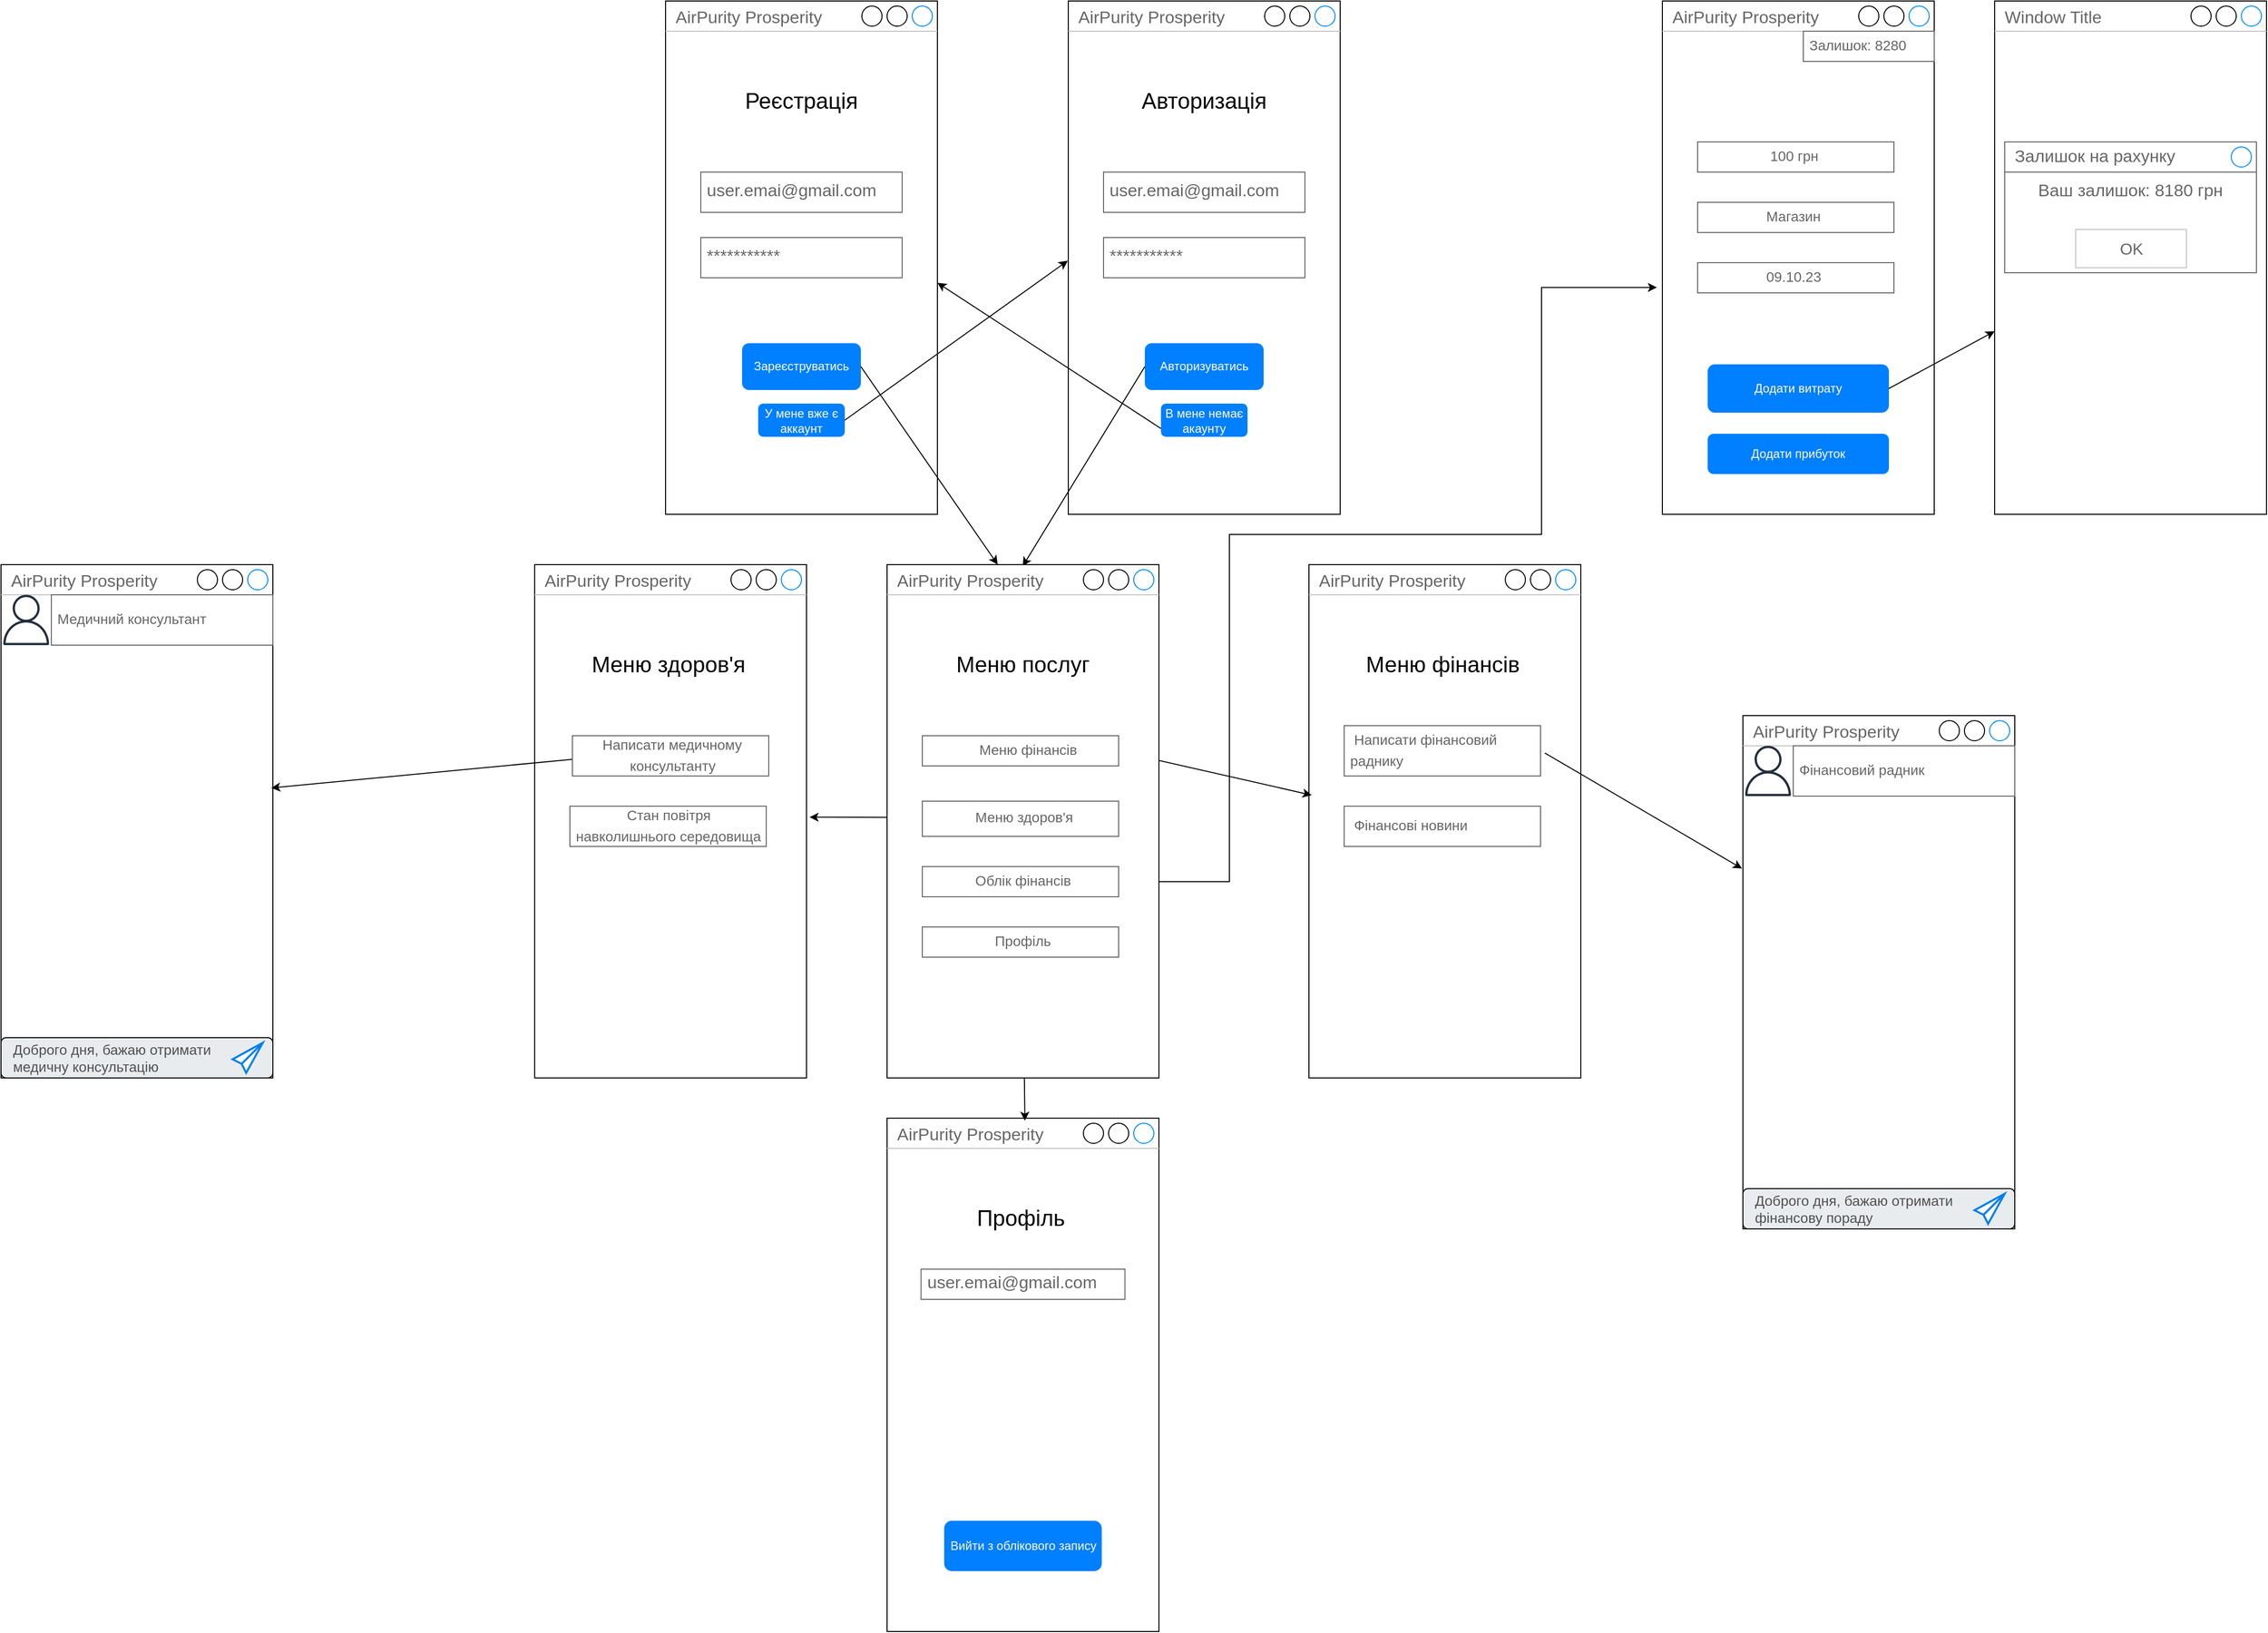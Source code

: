 <mxfile version="22.0.4" type="device" pages="3">
  <diagram id="u8xKycBFvYfiMleegf5N" name="Страница — 3">
    <mxGraphModel dx="5119" dy="1762" grid="1" gridSize="10" guides="1" tooltips="1" connect="1" arrows="1" fold="1" page="1" pageScale="1" pageWidth="1950" pageHeight="1410" math="0" shadow="0">
      <root>
        <mxCell id="0" />
        <mxCell id="1" parent="0" />
        <mxCell id="Aqq1I214zee01IiZER_P-8" value="" style="group" parent="1" vertex="1" connectable="0">
          <mxGeometry x="170" y="330" width="270" height="510" as="geometry" />
        </mxCell>
        <mxCell id="ZAoN_T7L9VO_6eI0HGAk-2" value="AirPurity Prosperity" style="strokeWidth=1;shadow=0;dashed=0;align=center;html=1;shape=mxgraph.mockup.containers.window;align=left;verticalAlign=top;spacingLeft=8;strokeColor2=#008cff;strokeColor3=#c4c4c4;fontColor=#666666;mainText=;fontSize=17;labelBackgroundColor=none;whiteSpace=wrap;" parent="Aqq1I214zee01IiZER_P-8" vertex="1">
          <mxGeometry width="270" height="510" as="geometry" />
        </mxCell>
        <mxCell id="Aqq1I214zee01IiZER_P-1" value="user.emai@gmail.com" style="strokeWidth=1;shadow=0;dashed=0;align=center;html=1;shape=mxgraph.mockup.text.textBox;fontColor=#666666;align=left;fontSize=17;spacingLeft=4;spacingTop=-3;whiteSpace=wrap;strokeColor=#666666;mainText=" parent="Aqq1I214zee01IiZER_P-8" vertex="1">
          <mxGeometry x="35" y="170" width="200" height="40" as="geometry" />
        </mxCell>
        <mxCell id="Aqq1I214zee01IiZER_P-2" value="***********" style="strokeWidth=1;shadow=0;dashed=0;align=center;html=1;shape=mxgraph.mockup.text.textBox;fontColor=#666666;align=left;fontSize=17;spacingLeft=4;spacingTop=-3;whiteSpace=wrap;strokeColor=#666666;mainText=" parent="Aqq1I214zee01IiZER_P-8" vertex="1">
          <mxGeometry x="35" y="235" width="200" height="40" as="geometry" />
        </mxCell>
        <mxCell id="Aqq1I214zee01IiZER_P-4" value="Реєстрація" style="text;html=1;strokeColor=none;fillColor=none;align=center;verticalAlign=middle;whiteSpace=wrap;rounded=0;fontSize=22;" parent="Aqq1I214zee01IiZER_P-8" vertex="1">
          <mxGeometry x="60" y="70" width="150" height="60" as="geometry" />
        </mxCell>
        <mxCell id="Aqq1I214zee01IiZER_P-6" value="Зареєструватись" style="rounded=1;fillColor=#007FFF;strokeColor=none;html=1;whiteSpace=wrap;fontColor=#ffffff;align=center;verticalAlign=middle;fontStyle=0;fontSize=12;sketch=0;" parent="Aqq1I214zee01IiZER_P-8" vertex="1">
          <mxGeometry x="76" y="340" width="118" height="46.5" as="geometry" />
        </mxCell>
        <mxCell id="Aqq1I214zee01IiZER_P-7" value="У мене вже є аккаунт" style="rounded=1;fillColor=#007FFF;strokeColor=none;html=1;whiteSpace=wrap;fontColor=#ffffff;align=center;verticalAlign=middle;fontStyle=0;fontSize=12;sketch=0;" parent="Aqq1I214zee01IiZER_P-8" vertex="1">
          <mxGeometry x="92" y="400" width="86" height="33" as="geometry" />
        </mxCell>
        <mxCell id="Aqq1I214zee01IiZER_P-10" value="" style="group" parent="1" vertex="1" connectable="0">
          <mxGeometry x="570" y="330" width="270" height="510" as="geometry" />
        </mxCell>
        <mxCell id="Aqq1I214zee01IiZER_P-11" value="AirPurity Prosperity" style="strokeWidth=1;shadow=0;dashed=0;align=center;html=1;shape=mxgraph.mockup.containers.window;align=left;verticalAlign=top;spacingLeft=8;strokeColor2=#008cff;strokeColor3=#c4c4c4;fontColor=#666666;mainText=;fontSize=17;labelBackgroundColor=none;whiteSpace=wrap;" parent="Aqq1I214zee01IiZER_P-10" vertex="1">
          <mxGeometry width="270" height="510" as="geometry" />
        </mxCell>
        <mxCell id="Aqq1I214zee01IiZER_P-12" value="user.emai@gmail.com" style="strokeWidth=1;shadow=0;dashed=0;align=center;html=1;shape=mxgraph.mockup.text.textBox;fontColor=#666666;align=left;fontSize=17;spacingLeft=4;spacingTop=-3;whiteSpace=wrap;strokeColor=#666666;mainText=" parent="Aqq1I214zee01IiZER_P-10" vertex="1">
          <mxGeometry x="35" y="170" width="200" height="40" as="geometry" />
        </mxCell>
        <mxCell id="Aqq1I214zee01IiZER_P-13" value="***********" style="strokeWidth=1;shadow=0;dashed=0;align=center;html=1;shape=mxgraph.mockup.text.textBox;fontColor=#666666;align=left;fontSize=17;spacingLeft=4;spacingTop=-3;whiteSpace=wrap;strokeColor=#666666;mainText=" parent="Aqq1I214zee01IiZER_P-10" vertex="1">
          <mxGeometry x="35" y="235" width="200" height="40" as="geometry" />
        </mxCell>
        <mxCell id="Aqq1I214zee01IiZER_P-14" value="Авторизація" style="text;html=1;strokeColor=none;fillColor=none;align=center;verticalAlign=middle;whiteSpace=wrap;rounded=0;fontSize=22;" parent="Aqq1I214zee01IiZER_P-10" vertex="1">
          <mxGeometry x="60" y="70" width="150" height="60" as="geometry" />
        </mxCell>
        <mxCell id="Aqq1I214zee01IiZER_P-15" value="Авторизуватись" style="rounded=1;fillColor=#007FFF;strokeColor=none;html=1;whiteSpace=wrap;fontColor=#ffffff;align=center;verticalAlign=middle;fontStyle=0;fontSize=12;sketch=0;" parent="Aqq1I214zee01IiZER_P-10" vertex="1">
          <mxGeometry x="76" y="340" width="118" height="46.5" as="geometry" />
        </mxCell>
        <mxCell id="Aqq1I214zee01IiZER_P-16" value="В мене немає акаунту" style="rounded=1;fillColor=#007FFF;strokeColor=none;html=1;whiteSpace=wrap;fontColor=#ffffff;align=center;verticalAlign=middle;fontStyle=0;fontSize=12;sketch=0;" parent="Aqq1I214zee01IiZER_P-10" vertex="1">
          <mxGeometry x="92" y="400" width="86" height="33" as="geometry" />
        </mxCell>
        <mxCell id="Aqq1I214zee01IiZER_P-31" value="" style="endArrow=classic;html=1;rounded=0;exitX=0;exitY=0.75;exitDx=0;exitDy=0;entryX=1;entryY=0.549;entryDx=0;entryDy=0;entryPerimeter=0;" parent="1" source="Aqq1I214zee01IiZER_P-16" target="ZAoN_T7L9VO_6eI0HGAk-2" edge="1">
          <mxGeometry width="50" height="50" relative="1" as="geometry">
            <mxPoint x="700" y="720" as="sourcePoint" />
            <mxPoint x="750" y="670" as="targetPoint" />
          </mxGeometry>
        </mxCell>
        <mxCell id="Aqq1I214zee01IiZER_P-33" value="" style="endArrow=classic;html=1;rounded=0;exitX=1;exitY=0.5;exitDx=0;exitDy=0;entryX=-0.002;entryY=0.506;entryDx=0;entryDy=0;entryPerimeter=0;" parent="1" source="Aqq1I214zee01IiZER_P-7" target="Aqq1I214zee01IiZER_P-11" edge="1">
          <mxGeometry width="50" height="50" relative="1" as="geometry">
            <mxPoint x="700" y="720" as="sourcePoint" />
            <mxPoint x="750" y="670" as="targetPoint" />
          </mxGeometry>
        </mxCell>
        <mxCell id="Aqq1I214zee01IiZER_P-34" value="" style="endArrow=classic;html=1;rounded=0;exitX=0;exitY=0.5;exitDx=0;exitDy=0;entryX=0.499;entryY=0.003;entryDx=0;entryDy=0;entryPerimeter=0;" parent="1" source="Aqq1I214zee01IiZER_P-15" target="Aqq1I214zee01IiZER_P-23" edge="1">
          <mxGeometry width="50" height="50" relative="1" as="geometry">
            <mxPoint x="700" y="830" as="sourcePoint" />
            <mxPoint x="750" y="780" as="targetPoint" />
          </mxGeometry>
        </mxCell>
        <mxCell id="Aqq1I214zee01IiZER_P-35" value="" style="endArrow=classic;html=1;rounded=0;exitX=1;exitY=0.5;exitDx=0;exitDy=0;entryX=0.407;entryY=0;entryDx=0;entryDy=0;entryPerimeter=0;" parent="1" source="Aqq1I214zee01IiZER_P-6" target="Aqq1I214zee01IiZER_P-23" edge="1">
          <mxGeometry width="50" height="50" relative="1" as="geometry">
            <mxPoint x="700" y="830" as="sourcePoint" />
            <mxPoint x="750" y="780" as="targetPoint" />
          </mxGeometry>
        </mxCell>
        <mxCell id="Aqq1I214zee01IiZER_P-36" value="" style="group" parent="1" vertex="1" connectable="0">
          <mxGeometry x="40" y="890" width="270" height="510" as="geometry" />
        </mxCell>
        <mxCell id="Aqq1I214zee01IiZER_P-37" value="AirPurity Prosperity" style="strokeWidth=1;shadow=0;dashed=0;align=center;html=1;shape=mxgraph.mockup.containers.window;align=left;verticalAlign=top;spacingLeft=8;strokeColor2=#008cff;strokeColor3=#c4c4c4;fontColor=#666666;mainText=;fontSize=17;labelBackgroundColor=none;whiteSpace=wrap;" parent="Aqq1I214zee01IiZER_P-36" vertex="1">
          <mxGeometry width="270" height="510" as="geometry" />
        </mxCell>
        <mxCell id="Aqq1I214zee01IiZER_P-40" value="Меню здоров&#39;я" style="text;html=1;strokeColor=none;fillColor=none;align=center;verticalAlign=middle;whiteSpace=wrap;rounded=0;fontSize=22;" parent="Aqq1I214zee01IiZER_P-36" vertex="1">
          <mxGeometry x="52.5" y="70" width="160" height="60" as="geometry" />
        </mxCell>
        <mxCell id="Aqq1I214zee01IiZER_P-46" value="&lt;span style=&quot;font-size: 14px;&quot;&gt;&amp;nbsp; &amp;nbsp; &amp;nbsp; Написати медичному&amp;nbsp; &amp;nbsp; &amp;nbsp; &amp;nbsp; &amp;nbsp; &amp;nbsp; &amp;nbsp; &amp;nbsp; &amp;nbsp; &amp;nbsp;консультанту&lt;/span&gt;" style="strokeWidth=1;shadow=0;dashed=0;align=center;html=1;shape=mxgraph.mockup.text.textBox;fontColor=#666666;align=left;fontSize=17;spacingLeft=4;spacingTop=-3;whiteSpace=wrap;strokeColor=#666666;mainText=" parent="Aqq1I214zee01IiZER_P-36" vertex="1">
          <mxGeometry x="37.5" y="170" width="195" height="40" as="geometry" />
        </mxCell>
        <mxCell id="Aqq1I214zee01IiZER_P-48" value="&lt;span style=&quot;font-size: 14px;&quot;&gt;&amp;nbsp; &amp;nbsp; &amp;nbsp; &amp;nbsp; &amp;nbsp; &amp;nbsp; &amp;nbsp;Стан повітря навколишнього середовища&lt;/span&gt;" style="strokeWidth=1;shadow=0;dashed=0;align=center;html=1;shape=mxgraph.mockup.text.textBox;fontColor=#666666;align=left;fontSize=17;spacingLeft=4;spacingTop=-3;whiteSpace=wrap;strokeColor=#666666;mainText=" parent="Aqq1I214zee01IiZER_P-36" vertex="1">
          <mxGeometry x="35" y="240" width="195" height="40" as="geometry" />
        </mxCell>
        <mxCell id="Aqq1I214zee01IiZER_P-49" value="" style="group" parent="Aqq1I214zee01IiZER_P-36" vertex="1" connectable="0">
          <mxGeometry x="-530" width="800" height="510" as="geometry" />
        </mxCell>
        <mxCell id="Aqq1I214zee01IiZER_P-50" value="AirPurity Prosperity" style="strokeWidth=1;shadow=0;dashed=0;align=center;html=1;shape=mxgraph.mockup.containers.window;align=left;verticalAlign=top;spacingLeft=8;strokeColor2=#008cff;strokeColor3=#c4c4c4;fontColor=#666666;mainText=;fontSize=17;labelBackgroundColor=none;whiteSpace=wrap;" parent="Aqq1I214zee01IiZER_P-49" vertex="1">
          <mxGeometry width="270" height="510" as="geometry" />
        </mxCell>
        <mxCell id="Aqq1I214zee01IiZER_P-54" value="Доброго дня, бажаю отримати &lt;br&gt;медичну консультацію" style="html=1;shadow=0;dashed=0;shape=mxgraph.bootstrap.rrect;rSize=5;strokeColor=#000000;strokeWidth=1;fillColor=#E9ECEF;fontColor=#505050;whiteSpace=wrap;align=left;verticalAlign=middle;spacingLeft=10;fontSize=14;" parent="Aqq1I214zee01IiZER_P-49" vertex="1">
          <mxGeometry y="470" width="270" height="40" as="geometry" />
        </mxCell>
        <mxCell id="Aqq1I214zee01IiZER_P-55" value="" style="html=1;verticalLabelPosition=bottom;align=center;labelBackgroundColor=#ffffff;verticalAlign=top;strokeWidth=2;strokeColor=#0080F0;shadow=0;dashed=0;shape=mxgraph.ios7.icons.pointer;" parent="Aqq1I214zee01IiZER_P-49" vertex="1">
          <mxGeometry x="230" y="475" width="30" height="30" as="geometry" />
        </mxCell>
        <mxCell id="Aqq1I214zee01IiZER_P-56" value="" style="sketch=0;outlineConnect=0;fontColor=#232F3E;gradientColor=none;fillColor=#232F3D;strokeColor=none;dashed=0;verticalLabelPosition=bottom;verticalAlign=top;align=center;html=1;fontSize=12;fontStyle=0;aspect=fixed;pointerEvents=1;shape=mxgraph.aws4.user;" parent="Aqq1I214zee01IiZER_P-49" vertex="1">
          <mxGeometry y="30" width="50" height="50" as="geometry" />
        </mxCell>
        <mxCell id="Aqq1I214zee01IiZER_P-57" value="&lt;span style=&quot;font-size: 14px;&quot;&gt;Медичний консультант&lt;/span&gt;" style="strokeWidth=1;shadow=0;dashed=0;align=center;html=1;shape=mxgraph.mockup.text.textBox;fontColor=#666666;align=left;fontSize=17;spacingLeft=4;spacingTop=-3;whiteSpace=wrap;strokeColor=#666666;mainText=" parent="Aqq1I214zee01IiZER_P-49" vertex="1">
          <mxGeometry x="50" y="30" width="220" height="50" as="geometry" />
        </mxCell>
        <mxCell id="Aqq1I214zee01IiZER_P-58" value="" style="endArrow=classic;html=1;rounded=0;exitX=-0.002;exitY=0.587;exitDx=0;exitDy=0;exitPerimeter=0;entryX=0.994;entryY=0.435;entryDx=0;entryDy=0;entryPerimeter=0;" parent="Aqq1I214zee01IiZER_P-36" source="Aqq1I214zee01IiZER_P-46" target="Aqq1I214zee01IiZER_P-50" edge="1">
          <mxGeometry width="50" height="50" relative="1" as="geometry">
            <mxPoint x="140" y="170" as="sourcePoint" />
            <mxPoint x="190" y="120" as="targetPoint" />
          </mxGeometry>
        </mxCell>
        <mxCell id="Aqq1I214zee01IiZER_P-47" value="" style="endArrow=classic;html=1;rounded=0;exitX=-0.013;exitY=0.461;exitDx=0;exitDy=0;exitPerimeter=0;entryX=1.011;entryY=0.492;entryDx=0;entryDy=0;entryPerimeter=0;" parent="1" source="Aqq1I214zee01IiZER_P-25" target="Aqq1I214zee01IiZER_P-37" edge="1">
          <mxGeometry width="50" height="50" relative="1" as="geometry">
            <mxPoint x="700" y="1180" as="sourcePoint" />
            <mxPoint x="750" y="1130" as="targetPoint" />
          </mxGeometry>
        </mxCell>
        <mxCell id="Aqq1I214zee01IiZER_P-59" value="" style="group" parent="1" vertex="1" connectable="0">
          <mxGeometry x="390" y="1440" width="270" height="510" as="geometry" />
        </mxCell>
        <mxCell id="Aqq1I214zee01IiZER_P-60" value="AirPurity Prosperity" style="strokeWidth=1;shadow=0;dashed=0;align=center;html=1;shape=mxgraph.mockup.containers.window;align=left;verticalAlign=top;spacingLeft=8;strokeColor2=#008cff;strokeColor3=#c4c4c4;fontColor=#666666;mainText=;fontSize=17;labelBackgroundColor=none;whiteSpace=wrap;" parent="Aqq1I214zee01IiZER_P-59" vertex="1">
          <mxGeometry width="270" height="510" as="geometry" />
        </mxCell>
        <mxCell id="Aqq1I214zee01IiZER_P-61" value="Профіль" style="text;html=1;strokeColor=none;fillColor=none;align=center;verticalAlign=middle;whiteSpace=wrap;rounded=0;fontSize=22;" parent="Aqq1I214zee01IiZER_P-59" vertex="1">
          <mxGeometry x="52.5" y="70" width="160" height="60" as="geometry" />
        </mxCell>
        <mxCell id="Aqq1I214zee01IiZER_P-62" value="user.emai@gmail.com" style="strokeWidth=1;shadow=0;dashed=0;align=center;html=1;shape=mxgraph.mockup.text.textBox;fontColor=#666666;align=left;fontSize=17;spacingLeft=4;spacingTop=-3;whiteSpace=wrap;strokeColor=#666666;mainText=" parent="Aqq1I214zee01IiZER_P-59" vertex="1">
          <mxGeometry x="33.75" y="150" width="202.5" height="30" as="geometry" />
        </mxCell>
        <mxCell id="Aqq1I214zee01IiZER_P-66" value="Вийти з облікового запису" style="rounded=1;fillColor=#007FFF;strokeColor=none;html=1;whiteSpace=wrap;fontColor=#ffffff;align=center;verticalAlign=middle;fontStyle=0;fontSize=12;sketch=0;" parent="Aqq1I214zee01IiZER_P-59" vertex="1">
          <mxGeometry x="56.75" y="400" width="156.5" height="50" as="geometry" />
        </mxCell>
        <mxCell id="Aqq1I214zee01IiZER_P-65" value="" style="endArrow=classic;html=1;rounded=0;exitX=0.513;exitY=1.1;exitDx=0;exitDy=0;exitPerimeter=0;entryX=0.507;entryY=0.005;entryDx=0;entryDy=0;entryPerimeter=0;" parent="1" source="Aqq1I214zee01IiZER_P-30" target="Aqq1I214zee01IiZER_P-60" edge="1">
          <mxGeometry width="50" height="50" relative="1" as="geometry">
            <mxPoint x="600" y="1310" as="sourcePoint" />
            <mxPoint x="650" y="1260" as="targetPoint" />
          </mxGeometry>
        </mxCell>
        <mxCell id="Aqq1I214zee01IiZER_P-67" value="" style="group" parent="1" vertex="1" connectable="0">
          <mxGeometry x="809" y="890" width="270" height="510" as="geometry" />
        </mxCell>
        <mxCell id="Aqq1I214zee01IiZER_P-68" value="AirPurity Prosperity" style="strokeWidth=1;shadow=0;dashed=0;align=center;html=1;shape=mxgraph.mockup.containers.window;align=left;verticalAlign=top;spacingLeft=8;strokeColor2=#008cff;strokeColor3=#c4c4c4;fontColor=#666666;mainText=;fontSize=17;labelBackgroundColor=none;whiteSpace=wrap;" parent="Aqq1I214zee01IiZER_P-67" vertex="1">
          <mxGeometry width="270" height="510" as="geometry" />
        </mxCell>
        <mxCell id="Aqq1I214zee01IiZER_P-69" value="Меню фінансів" style="text;html=1;strokeColor=none;fillColor=none;align=center;verticalAlign=middle;whiteSpace=wrap;rounded=0;fontSize=22;" parent="Aqq1I214zee01IiZER_P-67" vertex="1">
          <mxGeometry x="52.5" y="70" width="160" height="60" as="geometry" />
        </mxCell>
        <mxCell id="Aqq1I214zee01IiZER_P-70" value="&lt;font style=&quot;font-size: 14px;&quot;&gt;&amp;nbsp;Написати&amp;nbsp;фінансовий раднику&lt;/font&gt;" style="strokeWidth=1;shadow=0;dashed=0;align=center;html=1;shape=mxgraph.mockup.text.textBox;fontColor=#666666;align=left;fontSize=17;spacingLeft=4;spacingTop=-3;whiteSpace=wrap;strokeColor=#666666;mainText=" parent="Aqq1I214zee01IiZER_P-67" vertex="1">
          <mxGeometry x="35" y="160" width="195" height="50" as="geometry" />
        </mxCell>
        <mxCell id="Aqq1I214zee01IiZER_P-71" value="&lt;span style=&quot;font-size: 14px;&quot;&gt;&amp;nbsp;Фінансові новини&lt;/span&gt;" style="strokeWidth=1;shadow=0;dashed=0;align=center;html=1;shape=mxgraph.mockup.text.textBox;fontColor=#666666;align=left;fontSize=17;spacingLeft=4;spacingTop=-3;whiteSpace=wrap;strokeColor=#666666;mainText=" parent="Aqq1I214zee01IiZER_P-67" vertex="1">
          <mxGeometry x="35" y="240" width="195" height="40" as="geometry" />
        </mxCell>
        <mxCell id="Aqq1I214zee01IiZER_P-72" value="" style="endArrow=classic;html=1;rounded=0;exitX=1.011;exitY=0.533;exitDx=0;exitDy=0;exitPerimeter=0;entryX=0.01;entryY=0.449;entryDx=0;entryDy=0;entryPerimeter=0;" parent="1" source="Aqq1I214zee01IiZER_P-24" target="Aqq1I214zee01IiZER_P-68" edge="1">
          <mxGeometry width="50" height="50" relative="1" as="geometry">
            <mxPoint x="630" y="1050" as="sourcePoint" />
            <mxPoint x="680" y="1000" as="targetPoint" />
          </mxGeometry>
        </mxCell>
        <mxCell id="Aqq1I214zee01IiZER_P-74" value="AirPurity Prosperity" style="strokeWidth=1;shadow=0;dashed=0;align=center;html=1;shape=mxgraph.mockup.containers.window;align=left;verticalAlign=top;spacingLeft=8;strokeColor2=#008cff;strokeColor3=#c4c4c4;fontColor=#666666;mainText=;fontSize=17;labelBackgroundColor=none;whiteSpace=wrap;" parent="1" vertex="1">
          <mxGeometry x="1240" y="1040" width="270" height="510" as="geometry" />
        </mxCell>
        <mxCell id="Aqq1I214zee01IiZER_P-75" value="Доброго дня, бажаю отримати &lt;br&gt;фінансову пораду" style="html=1;shadow=0;dashed=0;shape=mxgraph.bootstrap.rrect;rSize=5;strokeColor=#000000;strokeWidth=1;fillColor=#E9ECEF;fontColor=#505050;whiteSpace=wrap;align=left;verticalAlign=middle;spacingLeft=10;fontSize=14;" parent="1" vertex="1">
          <mxGeometry x="1240" y="1510" width="270" height="40" as="geometry" />
        </mxCell>
        <mxCell id="Aqq1I214zee01IiZER_P-76" value="" style="html=1;verticalLabelPosition=bottom;align=center;labelBackgroundColor=#ffffff;verticalAlign=top;strokeWidth=2;strokeColor=#0080F0;shadow=0;dashed=0;shape=mxgraph.ios7.icons.pointer;" parent="1" vertex="1">
          <mxGeometry x="1470" y="1515" width="30" height="30" as="geometry" />
        </mxCell>
        <mxCell id="Aqq1I214zee01IiZER_P-77" value="" style="sketch=0;outlineConnect=0;fontColor=#232F3E;gradientColor=none;fillColor=#232F3D;strokeColor=none;dashed=0;verticalLabelPosition=bottom;verticalAlign=top;align=center;html=1;fontSize=12;fontStyle=0;aspect=fixed;pointerEvents=1;shape=mxgraph.aws4.user;" parent="1" vertex="1">
          <mxGeometry x="1240" y="1070" width="50" height="50" as="geometry" />
        </mxCell>
        <mxCell id="Aqq1I214zee01IiZER_P-78" value="&lt;span style=&quot;font-size: 14px;&quot;&gt;Фінансовий радник&lt;/span&gt;" style="strokeWidth=1;shadow=0;dashed=0;align=center;html=1;shape=mxgraph.mockup.text.textBox;fontColor=#666666;align=left;fontSize=17;spacingLeft=4;spacingTop=-3;whiteSpace=wrap;strokeColor=#666666;mainText=" parent="1" vertex="1">
          <mxGeometry x="1290" y="1070" width="220" height="50" as="geometry" />
        </mxCell>
        <mxCell id="Aqq1I214zee01IiZER_P-79" value="" style="endArrow=classic;html=1;rounded=0;exitX=1.022;exitY=0.543;exitDx=0;exitDy=0;exitPerimeter=0;entryX=-0.003;entryY=0.298;entryDx=0;entryDy=0;entryPerimeter=0;" parent="1" source="Aqq1I214zee01IiZER_P-70" target="Aqq1I214zee01IiZER_P-74" edge="1">
          <mxGeometry width="50" height="50" relative="1" as="geometry">
            <mxPoint x="1010" y="1240" as="sourcePoint" />
            <mxPoint x="1060" y="1190" as="targetPoint" />
          </mxGeometry>
        </mxCell>
        <mxCell id="Aqq1I214zee01IiZER_P-80" value="" style="group" parent="1" vertex="1" connectable="0">
          <mxGeometry x="1160" y="330" width="270" height="510" as="geometry" />
        </mxCell>
        <mxCell id="Aqq1I214zee01IiZER_P-81" value="AirPurity Prosperity" style="strokeWidth=1;shadow=0;dashed=0;align=center;html=1;shape=mxgraph.mockup.containers.window;align=left;verticalAlign=top;spacingLeft=8;strokeColor2=#008cff;strokeColor3=#c4c4c4;fontColor=#666666;mainText=;fontSize=17;labelBackgroundColor=none;whiteSpace=wrap;" parent="Aqq1I214zee01IiZER_P-80" vertex="1">
          <mxGeometry width="270" height="510" as="geometry" />
        </mxCell>
        <mxCell id="Aqq1I214zee01IiZER_P-82" value="&amp;nbsp; &amp;nbsp; &lt;span style=&quot;white-space: pre;&quot;&gt;&#x9;&lt;/span&gt;&lt;span style=&quot;white-space: pre; font-size: 17px;&quot;&gt;&#x9;&lt;/span&gt;&lt;span style=&quot;font-size: 17px; white-space: pre;&quot;&gt;&amp;nbsp;     &lt;/span&gt;100 грн" style="strokeWidth=1;shadow=0;dashed=0;align=center;html=1;shape=mxgraph.mockup.text.textBox;fontColor=#666666;align=left;fontSize=14;spacingLeft=4;spacingTop=-3;whiteSpace=wrap;strokeColor=#666666;mainText=" parent="Aqq1I214zee01IiZER_P-80" vertex="1">
          <mxGeometry x="35" y="140" width="195" height="30" as="geometry" />
        </mxCell>
        <mxCell id="Aqq1I214zee01IiZER_P-83" value="&amp;nbsp; &amp;nbsp; &amp;nbsp; &amp;nbsp; &amp;nbsp; &amp;nbsp; &amp;nbsp; &amp;nbsp; Магазин" style="strokeWidth=1;shadow=0;dashed=0;align=center;html=1;shape=mxgraph.mockup.text.textBox;fontColor=#666666;align=left;fontSize=14;spacingLeft=4;spacingTop=-3;whiteSpace=wrap;strokeColor=#666666;mainText=" parent="Aqq1I214zee01IiZER_P-80" vertex="1">
          <mxGeometry x="35" y="200" width="195" height="30" as="geometry" />
        </mxCell>
        <mxCell id="Aqq1I214zee01IiZER_P-85" value="Додати витрату" style="rounded=1;fillColor=#007FFF;strokeColor=none;html=1;whiteSpace=wrap;fontColor=#ffffff;align=center;verticalAlign=middle;fontStyle=0;fontSize=12;sketch=0;" parent="Aqq1I214zee01IiZER_P-80" vertex="1">
          <mxGeometry x="45" y="361" width="180" height="48" as="geometry" />
        </mxCell>
        <mxCell id="Aqq1I214zee01IiZER_P-86" value="Додати прибуток" style="rounded=1;fillColor=#007FFF;strokeColor=none;html=1;whiteSpace=wrap;fontColor=#ffffff;align=center;verticalAlign=middle;fontStyle=0;fontSize=12;sketch=0;" parent="Aqq1I214zee01IiZER_P-80" vertex="1">
          <mxGeometry x="45" y="430" width="180" height="40" as="geometry" />
        </mxCell>
        <mxCell id="Aqq1I214zee01IiZER_P-87" value="&amp;nbsp; &amp;nbsp; &amp;nbsp; &amp;nbsp; &amp;nbsp; &amp;nbsp; &amp;nbsp; &amp;nbsp; 09.10.23" style="strokeWidth=1;shadow=0;dashed=0;align=center;html=1;shape=mxgraph.mockup.text.textBox;fontColor=#666666;align=left;fontSize=14;spacingLeft=4;spacingTop=-3;whiteSpace=wrap;strokeColor=#666666;mainText=" parent="Aqq1I214zee01IiZER_P-80" vertex="1">
          <mxGeometry x="35" y="260" width="195" height="30" as="geometry" />
        </mxCell>
        <mxCell id="Aqq1I214zee01IiZER_P-88" value="Залишок: 8280&amp;nbsp;" style="strokeWidth=1;shadow=0;dashed=0;align=center;html=1;shape=mxgraph.mockup.text.textBox;fontColor=#666666;align=left;fontSize=14;spacingLeft=4;spacingTop=-3;whiteSpace=wrap;strokeColor=#666666;mainText=" parent="Aqq1I214zee01IiZER_P-80" vertex="1">
          <mxGeometry x="140" y="30" width="130" height="30" as="geometry" />
        </mxCell>
        <mxCell id="NuaHPpno-QYWr9xzjK77-2" style="edgeStyle=orthogonalEdgeStyle;rounded=0;orthogonalLoop=1;jettySize=auto;html=1;entryX=-0.02;entryY=0.558;entryDx=0;entryDy=0;entryPerimeter=0;" parent="1" source="Aqq1I214zee01IiZER_P-29" target="Aqq1I214zee01IiZER_P-81" edge="1">
          <mxGeometry relative="1" as="geometry">
            <mxPoint x="1060" y="600" as="targetPoint" />
            <Array as="points">
              <mxPoint x="730" y="1205" />
              <mxPoint x="730" y="860" />
              <mxPoint x="1040" y="860" />
              <mxPoint x="1040" y="615" />
            </Array>
          </mxGeometry>
        </mxCell>
        <mxCell id="NuaHPpno-QYWr9xzjK77-3" value="Window Title" style="strokeWidth=1;shadow=0;dashed=0;align=center;html=1;shape=mxgraph.mockup.containers.window;align=left;verticalAlign=top;spacingLeft=8;strokeColor2=#008cff;strokeColor3=#c4c4c4;fontColor=#666666;mainText=;fontSize=17;labelBackgroundColor=none;whiteSpace=wrap;" parent="1" vertex="1">
          <mxGeometry x="1490" y="330" width="270" height="510" as="geometry" />
        </mxCell>
        <mxCell id="NuaHPpno-QYWr9xzjK77-4" value="Ваш залишок: 8180 грн" style="strokeWidth=1;shadow=0;dashed=0;align=center;html=1;shape=mxgraph.mockup.containers.rrect;rSize=0;strokeColor=#666666;fontColor=#666666;fontSize=17;verticalAlign=top;whiteSpace=wrap;fillColor=#ffffff;spacingTop=32;" parent="1" vertex="1">
          <mxGeometry x="1500" y="470" width="250" height="130" as="geometry" />
        </mxCell>
        <mxCell id="NuaHPpno-QYWr9xzjK77-5" value="Залишок на рахунку" style="strokeWidth=1;shadow=0;dashed=0;align=center;html=1;shape=mxgraph.mockup.containers.rrect;rSize=0;fontSize=17;fontColor=#666666;strokeColor=#666666;align=left;spacingLeft=8;fillColor=none;resizeWidth=1;whiteSpace=wrap;" parent="NuaHPpno-QYWr9xzjK77-4" vertex="1">
          <mxGeometry width="250.0" height="30" relative="1" as="geometry" />
        </mxCell>
        <mxCell id="NuaHPpno-QYWr9xzjK77-6" value="" style="shape=ellipse;strokeColor=#008cff;resizable=0;fillColor=none;html=1;" parent="NuaHPpno-QYWr9xzjK77-5" vertex="1">
          <mxGeometry x="1" y="0.5" width="20" height="20" relative="1" as="geometry">
            <mxPoint x="-25" y="-10" as="offset" />
          </mxGeometry>
        </mxCell>
        <mxCell id="NuaHPpno-QYWr9xzjK77-8" value="OK" style="strokeWidth=1;shadow=0;dashed=0;align=center;html=1;shape=mxgraph.mockup.containers.rrect;rSize=0;fontSize=16;fontColor=#666666;strokeColor=#c4c4c4;whiteSpace=wrap;fillColor=none;" parent="NuaHPpno-QYWr9xzjK77-4" vertex="1">
          <mxGeometry x="0.75" y="1" width="110" height="38" relative="1" as="geometry">
            <mxPoint x="-117" y="-43" as="offset" />
          </mxGeometry>
        </mxCell>
        <mxCell id="NuaHPpno-QYWr9xzjK77-9" value="" style="endArrow=classic;html=1;rounded=0;exitX=1;exitY=0.5;exitDx=0;exitDy=0;" parent="1" source="Aqq1I214zee01IiZER_P-85" target="NuaHPpno-QYWr9xzjK77-3" edge="1">
          <mxGeometry width="50" height="50" relative="1" as="geometry">
            <mxPoint x="1110" y="710" as="sourcePoint" />
            <mxPoint x="1160" y="660" as="targetPoint" />
          </mxGeometry>
        </mxCell>
        <mxCell id="0CA3p6Ihg73a1YQ8VfbU-1" value="" style="group" parent="1" vertex="1" connectable="0">
          <mxGeometry x="390" y="890" width="270" height="510" as="geometry" />
        </mxCell>
        <mxCell id="Aqq1I214zee01IiZER_P-23" value="AirPurity Prosperity" style="strokeWidth=1;shadow=0;dashed=0;align=center;html=1;shape=mxgraph.mockup.containers.window;align=left;verticalAlign=top;spacingLeft=8;strokeColor2=#008cff;strokeColor3=#c4c4c4;fontColor=#666666;mainText=;fontSize=17;labelBackgroundColor=none;whiteSpace=wrap;" parent="0CA3p6Ihg73a1YQ8VfbU-1" vertex="1">
          <mxGeometry width="270" height="510" as="geometry" />
        </mxCell>
        <mxCell id="Aqq1I214zee01IiZER_P-24" value="&lt;font style=&quot;font-size: 14px;&quot;&gt;&amp;nbsp; &amp;nbsp; &amp;nbsp; &amp;nbsp; &amp;nbsp; &amp;nbsp; &amp;nbsp;Меню фінансів&lt;/font&gt;" style="strokeWidth=1;shadow=0;dashed=0;align=center;html=1;shape=mxgraph.mockup.text.textBox;fontColor=#666666;align=left;fontSize=17;spacingLeft=4;spacingTop=-3;whiteSpace=wrap;strokeColor=#666666;mainText=" parent="0CA3p6Ihg73a1YQ8VfbU-1" vertex="1">
          <mxGeometry x="35" y="170" width="195" height="30" as="geometry" />
        </mxCell>
        <mxCell id="Aqq1I214zee01IiZER_P-25" value="&lt;font style=&quot;font-size: 14px;&quot;&gt;&amp;nbsp; &amp;nbsp; &amp;nbsp; &amp;nbsp; &amp;nbsp; &amp;nbsp; Меню здоров&#39;я&lt;/font&gt;" style="strokeWidth=1;shadow=0;dashed=0;align=center;html=1;shape=mxgraph.mockup.text.textBox;fontColor=#666666;align=left;fontSize=17;spacingLeft=4;spacingTop=-3;whiteSpace=wrap;strokeColor=#666666;mainText=" parent="0CA3p6Ihg73a1YQ8VfbU-1" vertex="1">
          <mxGeometry x="35" y="235" width="195" height="35" as="geometry" />
        </mxCell>
        <mxCell id="Aqq1I214zee01IiZER_P-26" value="Меню послуг" style="text;html=1;strokeColor=none;fillColor=none;align=center;verticalAlign=middle;whiteSpace=wrap;rounded=0;fontSize=22;" parent="0CA3p6Ihg73a1YQ8VfbU-1" vertex="1">
          <mxGeometry x="60" y="70" width="150" height="60" as="geometry" />
        </mxCell>
        <mxCell id="Aqq1I214zee01IiZER_P-29" value="&lt;font style=&quot;font-size: 14px;&quot;&gt;&amp;nbsp; &amp;nbsp; &amp;nbsp; &amp;nbsp; &amp;nbsp; &amp;nbsp; Облік фінансів&lt;/font&gt;" style="strokeWidth=1;shadow=0;dashed=0;align=center;html=1;shape=mxgraph.mockup.text.textBox;fontColor=#666666;align=left;fontSize=17;spacingLeft=4;spacingTop=-3;whiteSpace=wrap;strokeColor=#666666;mainText=" parent="0CA3p6Ihg73a1YQ8VfbU-1" vertex="1">
          <mxGeometry x="35" y="300" width="195" height="30" as="geometry" />
        </mxCell>
        <mxCell id="Aqq1I214zee01IiZER_P-30" value="&lt;font style=&quot;font-size: 14px;&quot;&gt;&amp;nbsp; &amp;nbsp; &amp;nbsp; &amp;nbsp; &amp;nbsp; &amp;nbsp; &amp;nbsp; &amp;nbsp; &amp;nbsp;Профіль&lt;/font&gt;" style="strokeWidth=1;shadow=0;dashed=0;align=center;html=1;shape=mxgraph.mockup.text.textBox;fontColor=#666666;align=left;fontSize=17;spacingLeft=4;spacingTop=-3;whiteSpace=wrap;strokeColor=#666666;mainText=" parent="0CA3p6Ihg73a1YQ8VfbU-1" vertex="1">
          <mxGeometry x="35" y="360" width="195" height="30" as="geometry" />
        </mxCell>
      </root>
    </mxGraphModel>
  </diagram>
  <diagram id="tJlaX0nIGvWO8mNBwgZZ" name="Страница — 2">
    <mxGraphModel dx="1434" dy="844" grid="1" gridSize="10" guides="1" tooltips="1" connect="1" arrows="1" fold="1" page="1" pageScale="1" pageWidth="1950" pageHeight="1410" math="0" shadow="0">
      <root>
        <mxCell id="0" />
        <mxCell id="1" parent="0" />
        <mxCell id="1-SCLKFMV71DE_VupgSB-1" value="" style="group" vertex="1" connectable="0" parent="1">
          <mxGeometry x="240" y="820" width="270" height="510" as="geometry" />
        </mxCell>
        <mxCell id="1-SCLKFMV71DE_VupgSB-2" value="AirPurity Prosperity" style="strokeWidth=1;shadow=0;dashed=0;align=center;html=1;shape=mxgraph.mockup.containers.window;align=left;verticalAlign=top;spacingLeft=8;strokeColor2=#008cff;strokeColor3=#c4c4c4;fontColor=#666666;mainText=;fontSize=17;labelBackgroundColor=none;whiteSpace=wrap;" vertex="1" parent="1-SCLKFMV71DE_VupgSB-1">
          <mxGeometry width="270" height="510" as="geometry" />
        </mxCell>
        <mxCell id="1-SCLKFMV71DE_VupgSB-3" value="Меню танців" style="text;html=1;strokeColor=none;fillColor=none;align=center;verticalAlign=middle;whiteSpace=wrap;rounded=0;fontSize=22;" vertex="1" parent="1-SCLKFMV71DE_VupgSB-1">
          <mxGeometry x="52.5" y="70" width="160" height="60" as="geometry" />
        </mxCell>
        <mxCell id="1-SCLKFMV71DE_VupgSB-4" value="&lt;span style=&quot;font-size: 14px;&quot;&gt;&amp;nbsp; &amp;nbsp; &amp;nbsp; Написати хореографу&lt;/span&gt;" style="strokeWidth=1;shadow=0;dashed=0;align=center;html=1;shape=mxgraph.mockup.text.textBox;fontColor=#666666;align=left;fontSize=17;spacingLeft=4;spacingTop=-3;whiteSpace=wrap;strokeColor=#666666;mainText=" vertex="1" parent="1-SCLKFMV71DE_VupgSB-1">
          <mxGeometry x="37.5" y="170" width="195" height="40" as="geometry" />
        </mxCell>
        <mxCell id="1-SCLKFMV71DE_VupgSB-5" value="&lt;span style=&quot;font-size: 14px;&quot;&gt;&amp;nbsp; &amp;nbsp; &amp;nbsp; &amp;nbsp;Топ 10 відео танців&lt;/span&gt;" style="strokeWidth=1;shadow=0;dashed=0;align=center;html=1;shape=mxgraph.mockup.text.textBox;fontColor=#666666;align=left;fontSize=17;spacingLeft=4;spacingTop=-3;whiteSpace=wrap;strokeColor=#666666;mainText=" vertex="1" parent="1-SCLKFMV71DE_VupgSB-1">
          <mxGeometry x="35" y="240" width="195" height="40" as="geometry" />
        </mxCell>
        <mxCell id="1-SCLKFMV71DE_VupgSB-6" value="&lt;span style=&quot;font-size: 14px;&quot;&gt;&lt;span style=&quot;white-space: pre;&quot;&gt;&#x9;&lt;/span&gt;&amp;nbsp; &amp;nbsp; &amp;nbsp; Виконавці&lt;/span&gt;" style="strokeWidth=1;shadow=0;dashed=0;align=center;html=1;shape=mxgraph.mockup.text.textBox;fontColor=#666666;align=left;fontSize=17;spacingLeft=4;spacingTop=-3;whiteSpace=wrap;strokeColor=#666666;mainText=" vertex="1" parent="1-SCLKFMV71DE_VupgSB-1">
          <mxGeometry x="37.5" y="310" width="195" height="40" as="geometry" />
        </mxCell>
        <mxCell id="1-SCLKFMV71DE_VupgSB-12" value="" style="endArrow=classic;html=1;rounded=0;exitX=1.022;exitY=0.543;exitDx=0;exitDy=0;exitPerimeter=0;entryX=0.007;entryY=0.365;entryDx=0;entryDy=0;entryPerimeter=0;" edge="1" parent="1" source="1-SCLKFMV71DE_VupgSB-4" target="1-SCLKFMV71DE_VupgSB-7">
          <mxGeometry width="50" height="50" relative="1" as="geometry">
            <mxPoint x="440" y="1170" as="sourcePoint" />
            <mxPoint x="490" y="1120" as="targetPoint" />
          </mxGeometry>
        </mxCell>
        <mxCell id="1-SCLKFMV71DE_VupgSB-13" value="" style="group" vertex="1" connectable="0" parent="1">
          <mxGeometry x="670" y="830" width="270" height="510" as="geometry" />
        </mxCell>
        <mxCell id="1-SCLKFMV71DE_VupgSB-7" value="AirPurity Prosperity" style="strokeWidth=1;shadow=0;dashed=0;align=center;html=1;shape=mxgraph.mockup.containers.window;align=left;verticalAlign=top;spacingLeft=8;strokeColor2=#008cff;strokeColor3=#c4c4c4;fontColor=#666666;mainText=;fontSize=17;labelBackgroundColor=none;whiteSpace=wrap;" vertex="1" parent="1-SCLKFMV71DE_VupgSB-13">
          <mxGeometry width="270" height="510" as="geometry" />
        </mxCell>
        <mxCell id="1-SCLKFMV71DE_VupgSB-8" value="Доброго дня, бажаю отримати &lt;br&gt;нові танцювальні відео" style="html=1;shadow=0;dashed=0;shape=mxgraph.bootstrap.rrect;rSize=5;strokeColor=#000000;strokeWidth=1;fillColor=#E9ECEF;fontColor=#505050;whiteSpace=wrap;align=left;verticalAlign=middle;spacingLeft=10;fontSize=14;" vertex="1" parent="1-SCLKFMV71DE_VupgSB-13">
          <mxGeometry y="470" width="270" height="40" as="geometry" />
        </mxCell>
        <mxCell id="1-SCLKFMV71DE_VupgSB-9" value="" style="html=1;verticalLabelPosition=bottom;align=center;labelBackgroundColor=#ffffff;verticalAlign=top;strokeWidth=2;strokeColor=#0080F0;shadow=0;dashed=0;shape=mxgraph.ios7.icons.pointer;" vertex="1" parent="1-SCLKFMV71DE_VupgSB-13">
          <mxGeometry x="230" y="475" width="30" height="30" as="geometry" />
        </mxCell>
        <mxCell id="1-SCLKFMV71DE_VupgSB-10" value="" style="sketch=0;outlineConnect=0;fontColor=#232F3E;gradientColor=none;fillColor=#232F3D;strokeColor=none;dashed=0;verticalLabelPosition=bottom;verticalAlign=top;align=center;html=1;fontSize=12;fontStyle=0;aspect=fixed;pointerEvents=1;shape=mxgraph.aws4.user;" vertex="1" parent="1-SCLKFMV71DE_VupgSB-13">
          <mxGeometry y="30" width="50" height="50" as="geometry" />
        </mxCell>
        <mxCell id="1-SCLKFMV71DE_VupgSB-11" value="&lt;span style=&quot;font-size: 14px;&quot;&gt;Хореограф&lt;/span&gt;" style="strokeWidth=1;shadow=0;dashed=0;align=center;html=1;shape=mxgraph.mockup.text.textBox;fontColor=#666666;align=left;fontSize=17;spacingLeft=4;spacingTop=-3;whiteSpace=wrap;strokeColor=#666666;mainText=" vertex="1" parent="1-SCLKFMV71DE_VupgSB-13">
          <mxGeometry x="50" y="30" width="220" height="50" as="geometry" />
        </mxCell>
      </root>
    </mxGraphModel>
  </diagram>
  <diagram id="H1xcm-4ljgq1sMklnIBd" name="Страница — 4">
    <mxGraphModel dx="1434" dy="844" grid="1" gridSize="10" guides="1" tooltips="1" connect="1" arrows="1" fold="1" page="1" pageScale="1" pageWidth="1950" pageHeight="1410" math="0" shadow="0">
      <root>
        <mxCell id="0" />
        <mxCell id="1" parent="0" />
        <mxCell id="s1Ffu4y3qgAskl1XGbIZ-1" value="" style="group" vertex="1" connectable="0" parent="1">
          <mxGeometry x="720" y="180" width="270" height="510" as="geometry" />
        </mxCell>
        <mxCell id="s1Ffu4y3qgAskl1XGbIZ-2" value="AirPurity Prosperity" style="strokeWidth=1;shadow=0;dashed=0;align=center;html=1;shape=mxgraph.mockup.containers.window;align=left;verticalAlign=top;spacingLeft=8;strokeColor2=#008cff;strokeColor3=#c4c4c4;fontColor=#666666;mainText=;fontSize=17;labelBackgroundColor=none;whiteSpace=wrap;" vertex="1" parent="s1Ffu4y3qgAskl1XGbIZ-1">
          <mxGeometry width="270" height="510" as="geometry" />
        </mxCell>
        <mxCell id="s1Ffu4y3qgAskl1XGbIZ-3" value="&amp;nbsp; &amp;nbsp; &lt;span style=&quot;white-space: pre;&quot;&gt;&#x9;&lt;/span&gt;&lt;span style=&quot;white-space: pre; font-size: 17px;&quot;&gt;&#x9;&lt;/span&gt;&lt;span style=&quot;font-size: 17px; white-space: pre;&quot;&gt;&amp;nbsp;     &lt;/span&gt;100 грн" style="strokeWidth=1;shadow=0;dashed=0;align=center;html=1;shape=mxgraph.mockup.text.textBox;fontColor=#666666;align=left;fontSize=14;spacingLeft=4;spacingTop=-3;whiteSpace=wrap;strokeColor=#666666;mainText=" vertex="1" parent="s1Ffu4y3qgAskl1XGbIZ-1">
          <mxGeometry x="35" y="140" width="195" height="30" as="geometry" />
        </mxCell>
        <mxCell id="s1Ffu4y3qgAskl1XGbIZ-4" value="&amp;nbsp; &amp;nbsp; &amp;nbsp; &amp;nbsp; &amp;nbsp; &amp;nbsp; &amp;nbsp; &amp;nbsp; &amp;nbsp; томати" style="strokeWidth=1;shadow=0;dashed=0;align=center;html=1;shape=mxgraph.mockup.text.textBox;fontColor=#666666;align=left;fontSize=14;spacingLeft=4;spacingTop=-3;whiteSpace=wrap;strokeColor=#666666;mainText=" vertex="1" parent="s1Ffu4y3qgAskl1XGbIZ-1">
          <mxGeometry x="35" y="200" width="195" height="30" as="geometry" />
        </mxCell>
        <mxCell id="s1Ffu4y3qgAskl1XGbIZ-5" value="Додати витрату" style="rounded=1;fillColor=#007FFF;strokeColor=none;html=1;whiteSpace=wrap;fontColor=#ffffff;align=center;verticalAlign=middle;fontStyle=0;fontSize=12;sketch=0;" vertex="1" parent="s1Ffu4y3qgAskl1XGbIZ-1">
          <mxGeometry x="45" y="361" width="180" height="48" as="geometry" />
        </mxCell>
        <mxCell id="s1Ffu4y3qgAskl1XGbIZ-6" value="Додати прибуток" style="rounded=1;fillColor=#007FFF;strokeColor=none;html=1;whiteSpace=wrap;fontColor=#ffffff;align=center;verticalAlign=middle;fontStyle=0;fontSize=12;sketch=0;" vertex="1" parent="s1Ffu4y3qgAskl1XGbIZ-1">
          <mxGeometry x="45" y="430" width="180" height="40" as="geometry" />
        </mxCell>
        <mxCell id="s1Ffu4y3qgAskl1XGbIZ-7" value="&amp;nbsp; &amp;nbsp; &amp;nbsp; &amp;nbsp; &amp;nbsp; &amp;nbsp; &amp;nbsp; &amp;nbsp; 24.09.23" style="strokeWidth=1;shadow=0;dashed=0;align=center;html=1;shape=mxgraph.mockup.text.textBox;fontColor=#666666;align=left;fontSize=14;spacingLeft=4;spacingTop=-3;whiteSpace=wrap;strokeColor=#666666;mainText=" vertex="1" parent="s1Ffu4y3qgAskl1XGbIZ-1">
          <mxGeometry x="35" y="260" width="195" height="30" as="geometry" />
        </mxCell>
        <mxCell id="s1Ffu4y3qgAskl1XGbIZ-8" value="Залишок: 8280&amp;nbsp;" style="strokeWidth=1;shadow=0;dashed=0;align=center;html=1;shape=mxgraph.mockup.text.textBox;fontColor=#666666;align=left;fontSize=14;spacingLeft=4;spacingTop=-3;whiteSpace=wrap;strokeColor=#666666;mainText=" vertex="1" parent="s1Ffu4y3qgAskl1XGbIZ-1">
          <mxGeometry x="140" y="30" width="130" height="30" as="geometry" />
        </mxCell>
        <mxCell id="3u0Flyi5-D5oU82mK-3P-1" value="" style="group" vertex="1" connectable="0" parent="1">
          <mxGeometry x="380" y="190" width="270" height="510" as="geometry" />
        </mxCell>
        <mxCell id="3u0Flyi5-D5oU82mK-3P-2" value="AirPurity Prosperity" style="strokeWidth=1;shadow=0;dashed=0;align=center;html=1;shape=mxgraph.mockup.containers.window;align=left;verticalAlign=top;spacingLeft=8;strokeColor2=#008cff;strokeColor3=#c4c4c4;fontColor=#666666;mainText=;fontSize=17;labelBackgroundColor=none;whiteSpace=wrap;" vertex="1" parent="3u0Flyi5-D5oU82mK-3P-1">
          <mxGeometry y="-10" width="270" height="510" as="geometry" />
        </mxCell>
        <mxCell id="3u0Flyi5-D5oU82mK-3P-3" value="&lt;font style=&quot;font-size: 14px;&quot;&gt;&amp;nbsp; &amp;nbsp; &amp;nbsp; &amp;nbsp; &amp;nbsp; &amp;nbsp; &amp;nbsp;Меню танців&lt;/font&gt;" style="strokeWidth=1;shadow=0;dashed=0;align=center;html=1;shape=mxgraph.mockup.text.textBox;fontColor=#666666;align=left;fontSize=17;spacingLeft=4;spacingTop=-3;whiteSpace=wrap;strokeColor=#666666;mainText=" vertex="1" parent="3u0Flyi5-D5oU82mK-3P-1">
          <mxGeometry x="35" y="170" width="195" height="30" as="geometry" />
        </mxCell>
        <mxCell id="3u0Flyi5-D5oU82mK-3P-4" value="&lt;font style=&quot;font-size: 14px;&quot;&gt;&amp;nbsp; &amp;nbsp; &amp;nbsp; &amp;nbsp; &amp;nbsp; &amp;nbsp; Меню здоров&#39;я&lt;/font&gt;" style="strokeWidth=1;shadow=0;dashed=0;align=center;html=1;shape=mxgraph.mockup.text.textBox;fontColor=#666666;align=left;fontSize=17;spacingLeft=4;spacingTop=-3;whiteSpace=wrap;strokeColor=#666666;mainText=" vertex="1" parent="3u0Flyi5-D5oU82mK-3P-1">
          <mxGeometry x="35" y="235" width="195" height="35" as="geometry" />
        </mxCell>
        <mxCell id="3u0Flyi5-D5oU82mK-3P-5" value="Меню послуг" style="text;html=1;strokeColor=none;fillColor=none;align=center;verticalAlign=middle;whiteSpace=wrap;rounded=0;fontSize=22;" vertex="1" parent="3u0Flyi5-D5oU82mK-3P-1">
          <mxGeometry x="60" y="70" width="150" height="60" as="geometry" />
        </mxCell>
        <mxCell id="3u0Flyi5-D5oU82mK-3P-6" value="&lt;font style=&quot;font-size: 14px;&quot;&gt;&amp;nbsp; &amp;nbsp; &amp;nbsp; &amp;nbsp; &amp;nbsp; &amp;nbsp; &amp;nbsp; Скарбничка&lt;/font&gt;" style="strokeWidth=1;shadow=0;dashed=0;align=center;html=1;shape=mxgraph.mockup.text.textBox;fontColor=#666666;align=left;fontSize=17;spacingLeft=4;spacingTop=-3;whiteSpace=wrap;strokeColor=#666666;mainText=" vertex="1" parent="3u0Flyi5-D5oU82mK-3P-1">
          <mxGeometry x="35" y="300" width="195" height="30" as="geometry" />
        </mxCell>
        <mxCell id="3u0Flyi5-D5oU82mK-3P-7" value="&lt;font style=&quot;font-size: 14px;&quot;&gt;&amp;nbsp; &amp;nbsp; &amp;nbsp; &amp;nbsp; &amp;nbsp; &amp;nbsp; &amp;nbsp; &amp;nbsp; &amp;nbsp;Профіль&lt;/font&gt;" style="strokeWidth=1;shadow=0;dashed=0;align=center;html=1;shape=mxgraph.mockup.text.textBox;fontColor=#666666;align=left;fontSize=17;spacingLeft=4;spacingTop=-3;whiteSpace=wrap;strokeColor=#666666;mainText=" vertex="1" parent="3u0Flyi5-D5oU82mK-3P-1">
          <mxGeometry x="35" y="360" width="195" height="30" as="geometry" />
        </mxCell>
        <mxCell id="3u0Flyi5-D5oU82mK-3P-8" value="" style="endArrow=classic;html=1;rounded=0;exitX=1;exitY=0.5;exitDx=0;exitDy=0;exitPerimeter=0;entryX=-0.004;entryY=0.641;entryDx=0;entryDy=0;entryPerimeter=0;" edge="1" parent="1" source="3u0Flyi5-D5oU82mK-3P-6" target="s1Ffu4y3qgAskl1XGbIZ-2">
          <mxGeometry width="50" height="50" relative="1" as="geometry">
            <mxPoint x="700" y="490" as="sourcePoint" />
            <mxPoint x="750" y="440" as="targetPoint" />
          </mxGeometry>
        </mxCell>
      </root>
    </mxGraphModel>
  </diagram>
</mxfile>
